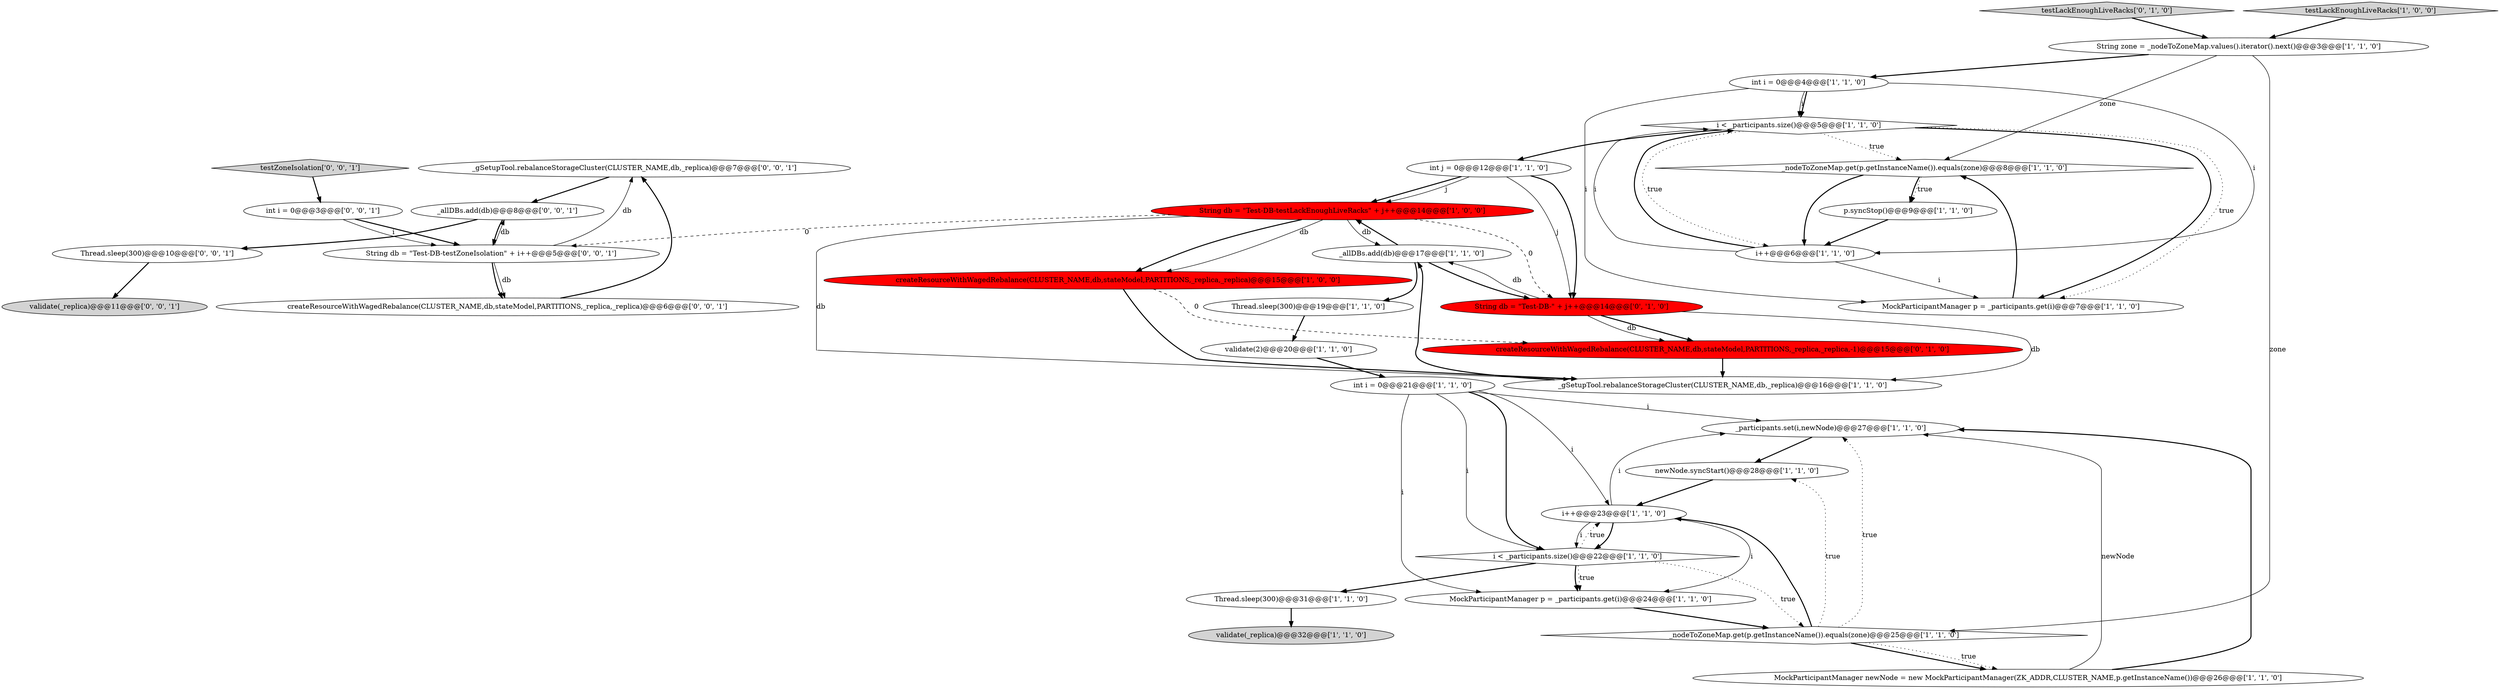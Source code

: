 digraph {
28 [style = filled, label = "_gSetupTool.rebalanceStorageCluster(CLUSTER_NAME,db,_replica)@@@7@@@['0', '0', '1']", fillcolor = white, shape = ellipse image = "AAA0AAABBB3BBB"];
25 [style = filled, label = "createResourceWithWagedRebalance(CLUSTER_NAME,db,stateModel,PARTITIONS,_replica,_replica,-1)@@@15@@@['0', '1', '0']", fillcolor = red, shape = ellipse image = "AAA1AAABBB2BBB"];
10 [style = filled, label = "_nodeToZoneMap.get(p.getInstanceName()).equals(zone)@@@8@@@['1', '1', '0']", fillcolor = white, shape = diamond image = "AAA0AAABBB1BBB"];
2 [style = filled, label = "Thread.sleep(300)@@@31@@@['1', '1', '0']", fillcolor = white, shape = ellipse image = "AAA0AAABBB1BBB"];
17 [style = filled, label = "int j = 0@@@12@@@['1', '1', '0']", fillcolor = white, shape = ellipse image = "AAA0AAABBB1BBB"];
20 [style = filled, label = "p.syncStop()@@@9@@@['1', '1', '0']", fillcolor = white, shape = ellipse image = "AAA0AAABBB1BBB"];
18 [style = filled, label = "String zone = _nodeToZoneMap.values().iterator().next()@@@3@@@['1', '1', '0']", fillcolor = white, shape = ellipse image = "AAA0AAABBB1BBB"];
29 [style = filled, label = "Thread.sleep(300)@@@10@@@['0', '0', '1']", fillcolor = white, shape = ellipse image = "AAA0AAABBB3BBB"];
16 [style = filled, label = "_participants.set(i,newNode)@@@27@@@['1', '1', '0']", fillcolor = white, shape = ellipse image = "AAA0AAABBB1BBB"];
27 [style = filled, label = "testLackEnoughLiveRacks['0', '1', '0']", fillcolor = lightgray, shape = diamond image = "AAA0AAABBB2BBB"];
32 [style = filled, label = "validate(_replica)@@@11@@@['0', '0', '1']", fillcolor = lightgray, shape = ellipse image = "AAA0AAABBB3BBB"];
13 [style = filled, label = "i++@@@6@@@['1', '1', '0']", fillcolor = white, shape = ellipse image = "AAA0AAABBB1BBB"];
30 [style = filled, label = "testZoneIsolation['0', '0', '1']", fillcolor = lightgray, shape = diamond image = "AAA0AAABBB3BBB"];
34 [style = filled, label = "_allDBs.add(db)@@@8@@@['0', '0', '1']", fillcolor = white, shape = ellipse image = "AAA0AAABBB3BBB"];
1 [style = filled, label = "newNode.syncStart()@@@28@@@['1', '1', '0']", fillcolor = white, shape = ellipse image = "AAA0AAABBB1BBB"];
35 [style = filled, label = "int i = 0@@@3@@@['0', '0', '1']", fillcolor = white, shape = ellipse image = "AAA0AAABBB3BBB"];
22 [style = filled, label = "_allDBs.add(db)@@@17@@@['1', '1', '0']", fillcolor = white, shape = ellipse image = "AAA0AAABBB1BBB"];
33 [style = filled, label = "String db = \"Test-DB-testZoneIsolation\" + i++@@@5@@@['0', '0', '1']", fillcolor = white, shape = ellipse image = "AAA0AAABBB3BBB"];
19 [style = filled, label = "int i = 0@@@4@@@['1', '1', '0']", fillcolor = white, shape = ellipse image = "AAA0AAABBB1BBB"];
3 [style = filled, label = "MockParticipantManager newNode = new MockParticipantManager(ZK_ADDR,CLUSTER_NAME,p.getInstanceName())@@@26@@@['1', '1', '0']", fillcolor = white, shape = ellipse image = "AAA0AAABBB1BBB"];
7 [style = filled, label = "String db = \"Test-DB-testLackEnoughLiveRacks\" + j++@@@14@@@['1', '0', '0']", fillcolor = red, shape = ellipse image = "AAA1AAABBB1BBB"];
26 [style = filled, label = "String db = \"Test-DB-\" + j++@@@14@@@['0', '1', '0']", fillcolor = red, shape = ellipse image = "AAA1AAABBB2BBB"];
4 [style = filled, label = "i < _participants.size()@@@22@@@['1', '1', '0']", fillcolor = white, shape = diamond image = "AAA0AAABBB1BBB"];
15 [style = filled, label = "MockParticipantManager p = _participants.get(i)@@@7@@@['1', '1', '0']", fillcolor = white, shape = ellipse image = "AAA0AAABBB1BBB"];
23 [style = filled, label = "validate(2)@@@20@@@['1', '1', '0']", fillcolor = white, shape = ellipse image = "AAA0AAABBB1BBB"];
21 [style = filled, label = "_nodeToZoneMap.get(p.getInstanceName()).equals(zone)@@@25@@@['1', '1', '0']", fillcolor = white, shape = diamond image = "AAA0AAABBB1BBB"];
8 [style = filled, label = "int i = 0@@@21@@@['1', '1', '0']", fillcolor = white, shape = ellipse image = "AAA0AAABBB1BBB"];
0 [style = filled, label = "_gSetupTool.rebalanceStorageCluster(CLUSTER_NAME,db,_replica)@@@16@@@['1', '1', '0']", fillcolor = white, shape = ellipse image = "AAA0AAABBB1BBB"];
12 [style = filled, label = "MockParticipantManager p = _participants.get(i)@@@24@@@['1', '1', '0']", fillcolor = white, shape = ellipse image = "AAA0AAABBB1BBB"];
9 [style = filled, label = "i < _participants.size()@@@5@@@['1', '1', '0']", fillcolor = white, shape = diamond image = "AAA0AAABBB1BBB"];
24 [style = filled, label = "validate(_replica)@@@32@@@['1', '1', '0']", fillcolor = lightgray, shape = ellipse image = "AAA0AAABBB1BBB"];
6 [style = filled, label = "Thread.sleep(300)@@@19@@@['1', '1', '0']", fillcolor = white, shape = ellipse image = "AAA0AAABBB1BBB"];
31 [style = filled, label = "createResourceWithWagedRebalance(CLUSTER_NAME,db,stateModel,PARTITIONS,_replica,_replica)@@@6@@@['0', '0', '1']", fillcolor = white, shape = ellipse image = "AAA0AAABBB3BBB"];
14 [style = filled, label = "testLackEnoughLiveRacks['1', '0', '0']", fillcolor = lightgray, shape = diamond image = "AAA0AAABBB1BBB"];
11 [style = filled, label = "i++@@@23@@@['1', '1', '0']", fillcolor = white, shape = ellipse image = "AAA0AAABBB1BBB"];
5 [style = filled, label = "createResourceWithWagedRebalance(CLUSTER_NAME,db,stateModel,PARTITIONS,_replica,_replica)@@@15@@@['1', '0', '0']", fillcolor = red, shape = ellipse image = "AAA1AAABBB1BBB"];
25->0 [style = bold, label=""];
22->26 [style = bold, label=""];
27->18 [style = bold, label=""];
34->29 [style = bold, label=""];
13->9 [style = solid, label="i"];
15->10 [style = bold, label=""];
10->20 [style = bold, label=""];
17->26 [style = bold, label=""];
20->13 [style = bold, label=""];
8->11 [style = solid, label="i"];
7->33 [style = dashed, label="0"];
8->16 [style = solid, label="i"];
28->34 [style = bold, label=""];
11->4 [style = solid, label="i"];
21->1 [style = dotted, label="true"];
33->31 [style = solid, label="db"];
12->21 [style = bold, label=""];
6->23 [style = bold, label=""];
26->25 [style = bold, label=""];
11->4 [style = bold, label=""];
34->33 [style = bold, label=""];
33->34 [style = solid, label="db"];
35->33 [style = bold, label=""];
18->19 [style = bold, label=""];
4->11 [style = dotted, label="true"];
9->17 [style = bold, label=""];
5->25 [style = dashed, label="0"];
4->2 [style = bold, label=""];
3->16 [style = solid, label="newNode"];
3->16 [style = bold, label=""];
23->8 [style = bold, label=""];
21->3 [style = bold, label=""];
33->28 [style = solid, label="db"];
7->5 [style = solid, label="db"];
22->7 [style = bold, label=""];
11->16 [style = solid, label="i"];
1->11 [style = bold, label=""];
17->7 [style = bold, label=""];
26->25 [style = solid, label="db"];
4->21 [style = dotted, label="true"];
7->0 [style = solid, label="db"];
7->5 [style = bold, label=""];
19->13 [style = solid, label="i"];
30->35 [style = bold, label=""];
11->12 [style = solid, label="i"];
10->13 [style = bold, label=""];
19->9 [style = bold, label=""];
5->0 [style = bold, label=""];
21->11 [style = bold, label=""];
16->1 [style = bold, label=""];
9->15 [style = bold, label=""];
10->20 [style = dotted, label="true"];
29->32 [style = bold, label=""];
0->22 [style = bold, label=""];
13->15 [style = solid, label="i"];
9->13 [style = dotted, label="true"];
7->22 [style = solid, label="db"];
17->26 [style = solid, label="j"];
35->33 [style = solid, label="i"];
21->3 [style = dotted, label="true"];
4->12 [style = bold, label=""];
33->31 [style = bold, label=""];
14->18 [style = bold, label=""];
9->15 [style = dotted, label="true"];
13->9 [style = bold, label=""];
31->28 [style = bold, label=""];
8->4 [style = bold, label=""];
2->24 [style = bold, label=""];
26->22 [style = solid, label="db"];
21->16 [style = dotted, label="true"];
19->15 [style = solid, label="i"];
17->7 [style = solid, label="j"];
26->0 [style = solid, label="db"];
8->12 [style = solid, label="i"];
9->10 [style = dotted, label="true"];
4->12 [style = dotted, label="true"];
19->9 [style = solid, label="i"];
8->4 [style = solid, label="i"];
7->26 [style = dashed, label="0"];
22->6 [style = bold, label=""];
18->21 [style = solid, label="zone"];
18->10 [style = solid, label="zone"];
}
